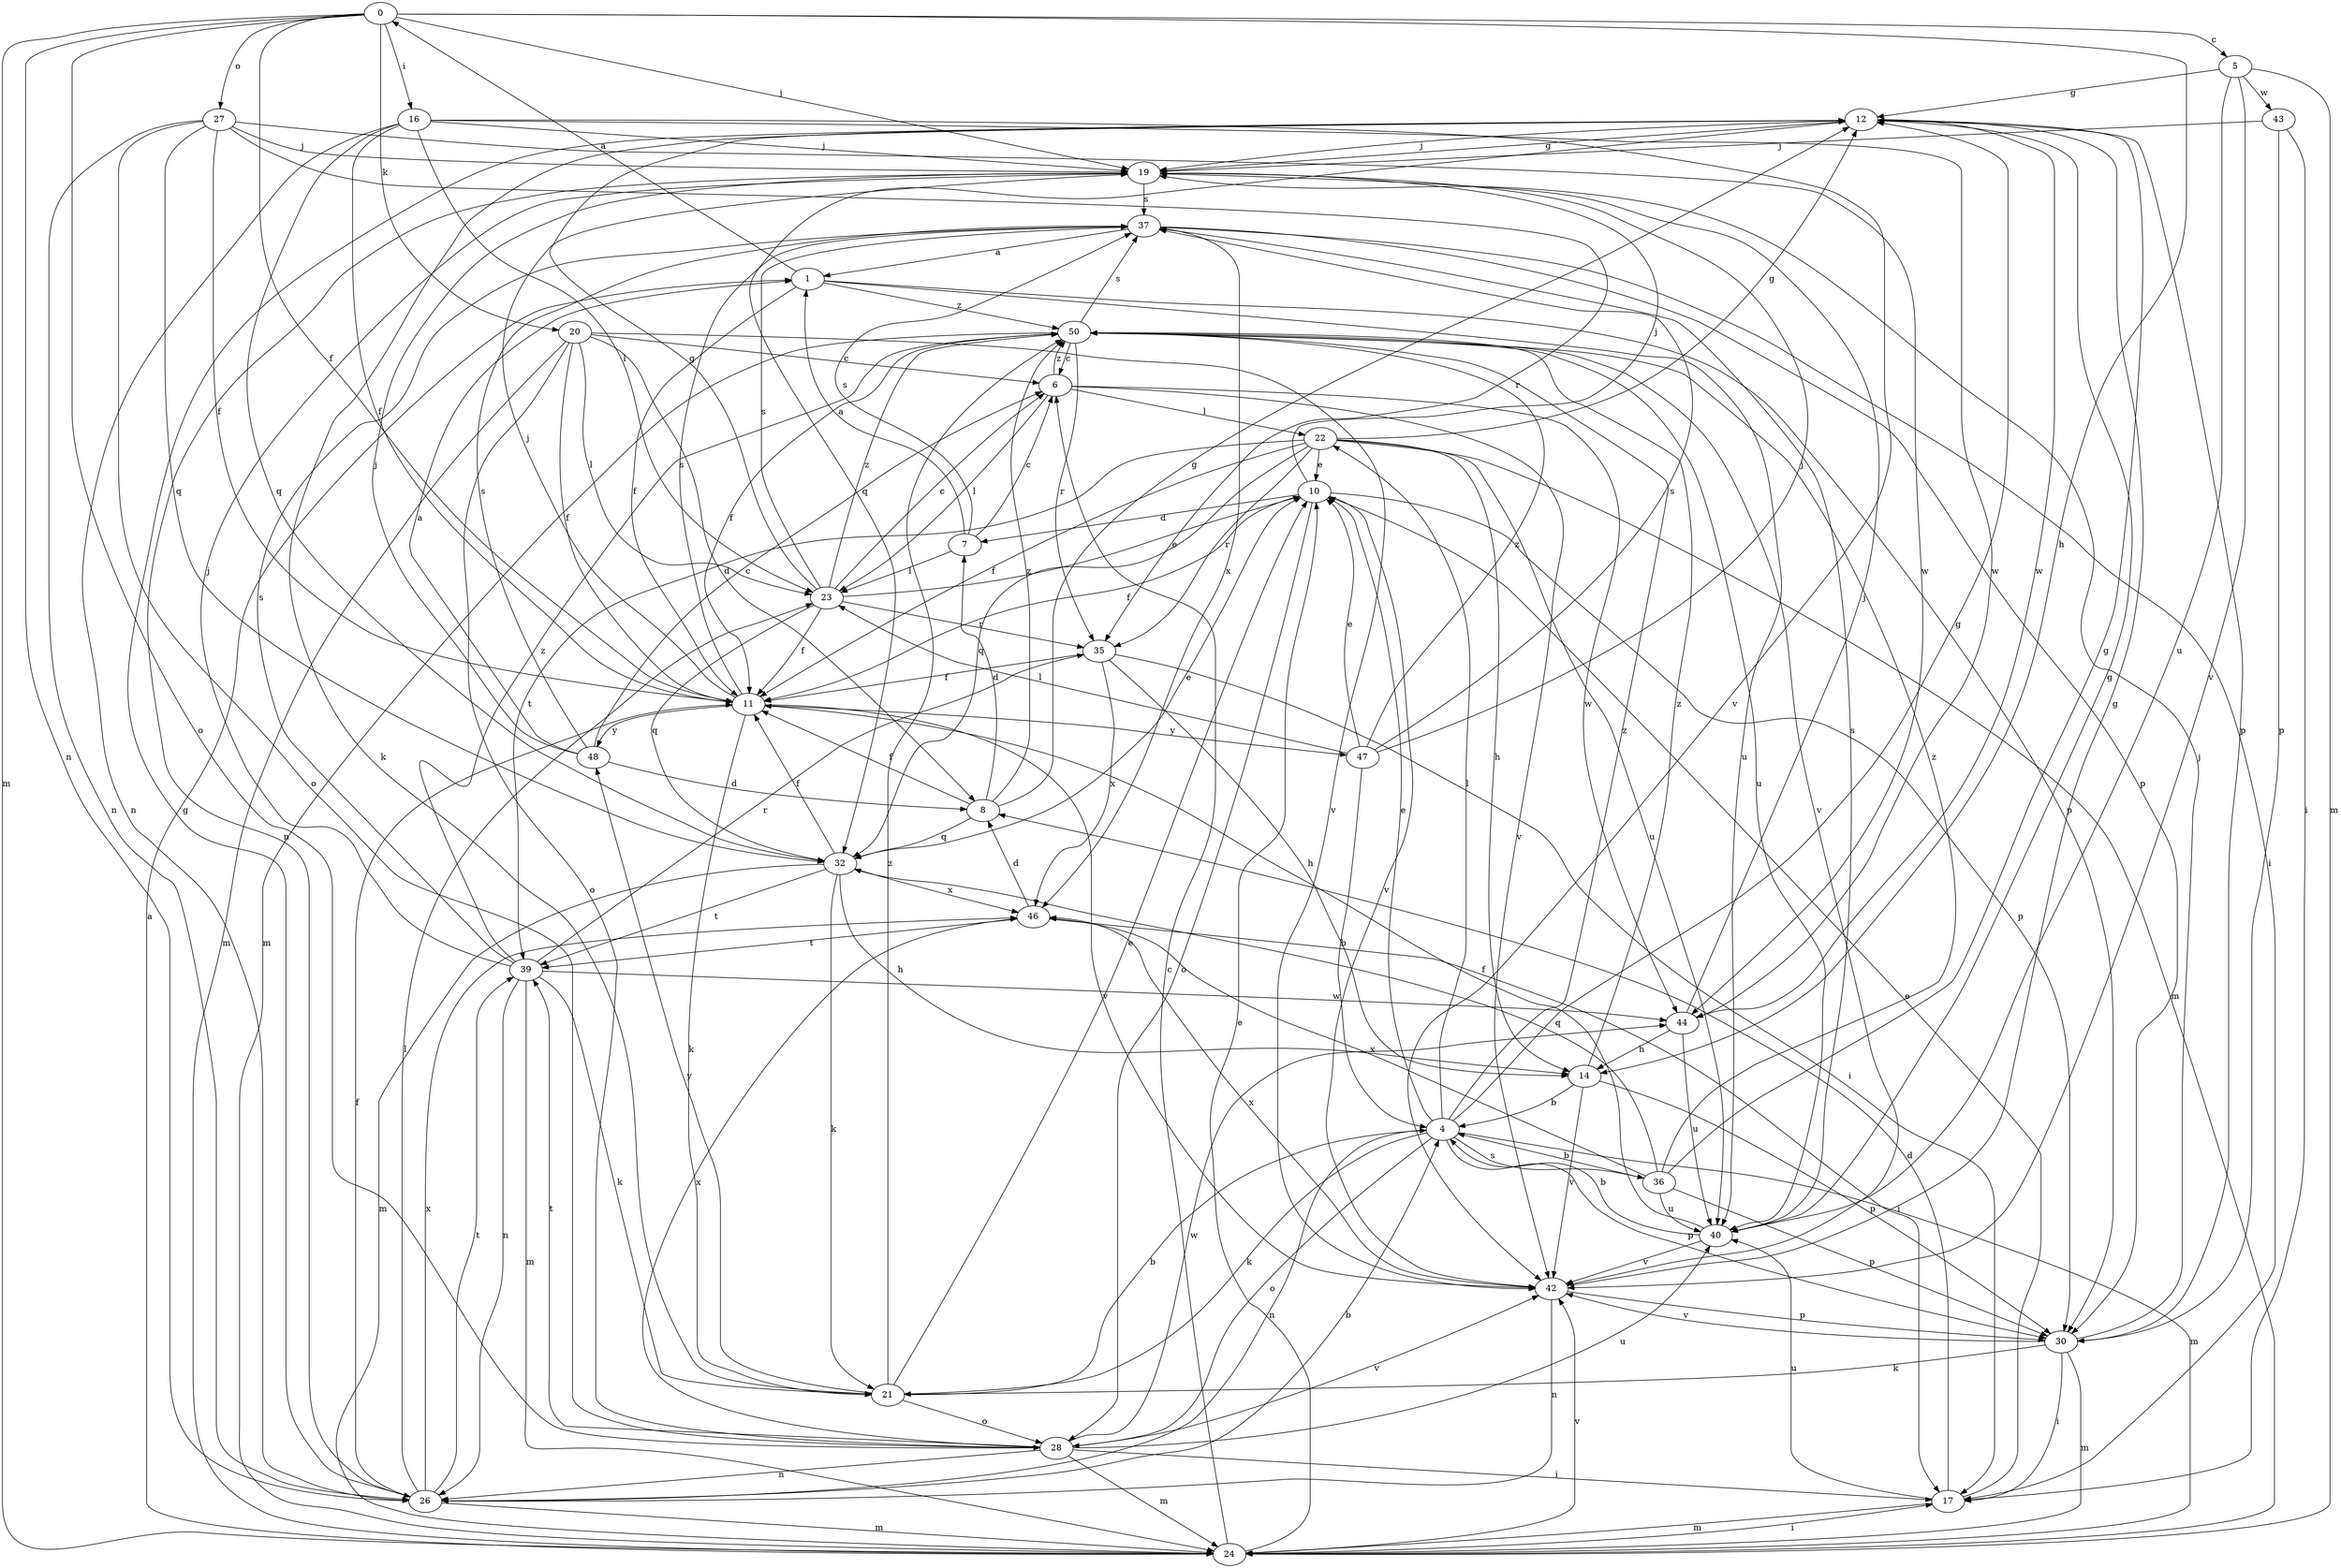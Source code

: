strict digraph  {
0;
1;
4;
5;
6;
7;
8;
10;
11;
12;
14;
16;
17;
19;
20;
21;
22;
23;
24;
26;
27;
28;
30;
32;
35;
36;
37;
39;
40;
42;
43;
44;
46;
47;
48;
50;
0 -> 5  [label=c];
0 -> 11  [label=f];
0 -> 14  [label=h];
0 -> 16  [label=i];
0 -> 19  [label=j];
0 -> 20  [label=k];
0 -> 24  [label=m];
0 -> 26  [label=n];
0 -> 27  [label=o];
0 -> 28  [label=o];
1 -> 0  [label=a];
1 -> 11  [label=f];
1 -> 30  [label=p];
1 -> 40  [label=u];
1 -> 50  [label=z];
4 -> 10  [label=e];
4 -> 12  [label=g];
4 -> 21  [label=k];
4 -> 22  [label=l];
4 -> 24  [label=m];
4 -> 26  [label=n];
4 -> 28  [label=o];
4 -> 30  [label=p];
4 -> 36  [label=s];
4 -> 50  [label=z];
5 -> 12  [label=g];
5 -> 24  [label=m];
5 -> 40  [label=u];
5 -> 42  [label=v];
5 -> 43  [label=w];
6 -> 22  [label=l];
6 -> 23  [label=l];
6 -> 42  [label=v];
6 -> 44  [label=w];
6 -> 50  [label=z];
7 -> 1  [label=a];
7 -> 6  [label=c];
7 -> 23  [label=l];
7 -> 37  [label=s];
8 -> 7  [label=d];
8 -> 11  [label=f];
8 -> 12  [label=g];
8 -> 32  [label=q];
8 -> 50  [label=z];
10 -> 7  [label=d];
10 -> 11  [label=f];
10 -> 19  [label=j];
10 -> 28  [label=o];
10 -> 30  [label=p];
10 -> 42  [label=v];
11 -> 19  [label=j];
11 -> 21  [label=k];
11 -> 37  [label=s];
11 -> 42  [label=v];
11 -> 47  [label=y];
11 -> 48  [label=y];
12 -> 19  [label=j];
12 -> 21  [label=k];
12 -> 30  [label=p];
12 -> 32  [label=q];
12 -> 44  [label=w];
14 -> 4  [label=b];
14 -> 30  [label=p];
14 -> 42  [label=v];
14 -> 50  [label=z];
16 -> 11  [label=f];
16 -> 19  [label=j];
16 -> 23  [label=l];
16 -> 26  [label=n];
16 -> 32  [label=q];
16 -> 42  [label=v];
16 -> 44  [label=w];
17 -> 8  [label=d];
17 -> 10  [label=e];
17 -> 24  [label=m];
17 -> 40  [label=u];
19 -> 12  [label=g];
19 -> 26  [label=n];
19 -> 37  [label=s];
20 -> 6  [label=c];
20 -> 8  [label=d];
20 -> 11  [label=f];
20 -> 23  [label=l];
20 -> 24  [label=m];
20 -> 28  [label=o];
20 -> 42  [label=v];
21 -> 4  [label=b];
21 -> 10  [label=e];
21 -> 28  [label=o];
21 -> 48  [label=y];
21 -> 50  [label=z];
22 -> 10  [label=e];
22 -> 11  [label=f];
22 -> 12  [label=g];
22 -> 14  [label=h];
22 -> 24  [label=m];
22 -> 32  [label=q];
22 -> 35  [label=r];
22 -> 39  [label=t];
22 -> 40  [label=u];
23 -> 6  [label=c];
23 -> 10  [label=e];
23 -> 11  [label=f];
23 -> 12  [label=g];
23 -> 32  [label=q];
23 -> 35  [label=r];
23 -> 37  [label=s];
23 -> 50  [label=z];
24 -> 1  [label=a];
24 -> 6  [label=c];
24 -> 10  [label=e];
24 -> 17  [label=i];
24 -> 42  [label=v];
26 -> 4  [label=b];
26 -> 11  [label=f];
26 -> 12  [label=g];
26 -> 23  [label=l];
26 -> 24  [label=m];
26 -> 39  [label=t];
26 -> 46  [label=x];
27 -> 11  [label=f];
27 -> 19  [label=j];
27 -> 26  [label=n];
27 -> 28  [label=o];
27 -> 32  [label=q];
27 -> 35  [label=r];
27 -> 44  [label=w];
28 -> 17  [label=i];
28 -> 24  [label=m];
28 -> 26  [label=n];
28 -> 39  [label=t];
28 -> 40  [label=u];
28 -> 42  [label=v];
28 -> 44  [label=w];
28 -> 46  [label=x];
30 -> 17  [label=i];
30 -> 19  [label=j];
30 -> 21  [label=k];
30 -> 24  [label=m];
30 -> 42  [label=v];
32 -> 10  [label=e];
32 -> 11  [label=f];
32 -> 14  [label=h];
32 -> 21  [label=k];
32 -> 24  [label=m];
32 -> 39  [label=t];
32 -> 46  [label=x];
35 -> 11  [label=f];
35 -> 14  [label=h];
35 -> 17  [label=i];
35 -> 46  [label=x];
36 -> 4  [label=b];
36 -> 12  [label=g];
36 -> 30  [label=p];
36 -> 32  [label=q];
36 -> 40  [label=u];
36 -> 46  [label=x];
36 -> 50  [label=z];
37 -> 1  [label=a];
37 -> 17  [label=i];
37 -> 30  [label=p];
37 -> 46  [label=x];
39 -> 19  [label=j];
39 -> 21  [label=k];
39 -> 24  [label=m];
39 -> 26  [label=n];
39 -> 35  [label=r];
39 -> 37  [label=s];
39 -> 44  [label=w];
39 -> 50  [label=z];
40 -> 4  [label=b];
40 -> 11  [label=f];
40 -> 12  [label=g];
40 -> 37  [label=s];
40 -> 42  [label=v];
42 -> 12  [label=g];
42 -> 26  [label=n];
42 -> 30  [label=p];
42 -> 46  [label=x];
43 -> 17  [label=i];
43 -> 19  [label=j];
43 -> 30  [label=p];
44 -> 14  [label=h];
44 -> 19  [label=j];
44 -> 40  [label=u];
46 -> 8  [label=d];
46 -> 17  [label=i];
46 -> 39  [label=t];
47 -> 4  [label=b];
47 -> 10  [label=e];
47 -> 19  [label=j];
47 -> 23  [label=l];
47 -> 37  [label=s];
47 -> 50  [label=z];
48 -> 1  [label=a];
48 -> 6  [label=c];
48 -> 8  [label=d];
48 -> 19  [label=j];
48 -> 37  [label=s];
50 -> 6  [label=c];
50 -> 11  [label=f];
50 -> 24  [label=m];
50 -> 35  [label=r];
50 -> 37  [label=s];
50 -> 40  [label=u];
50 -> 42  [label=v];
}
